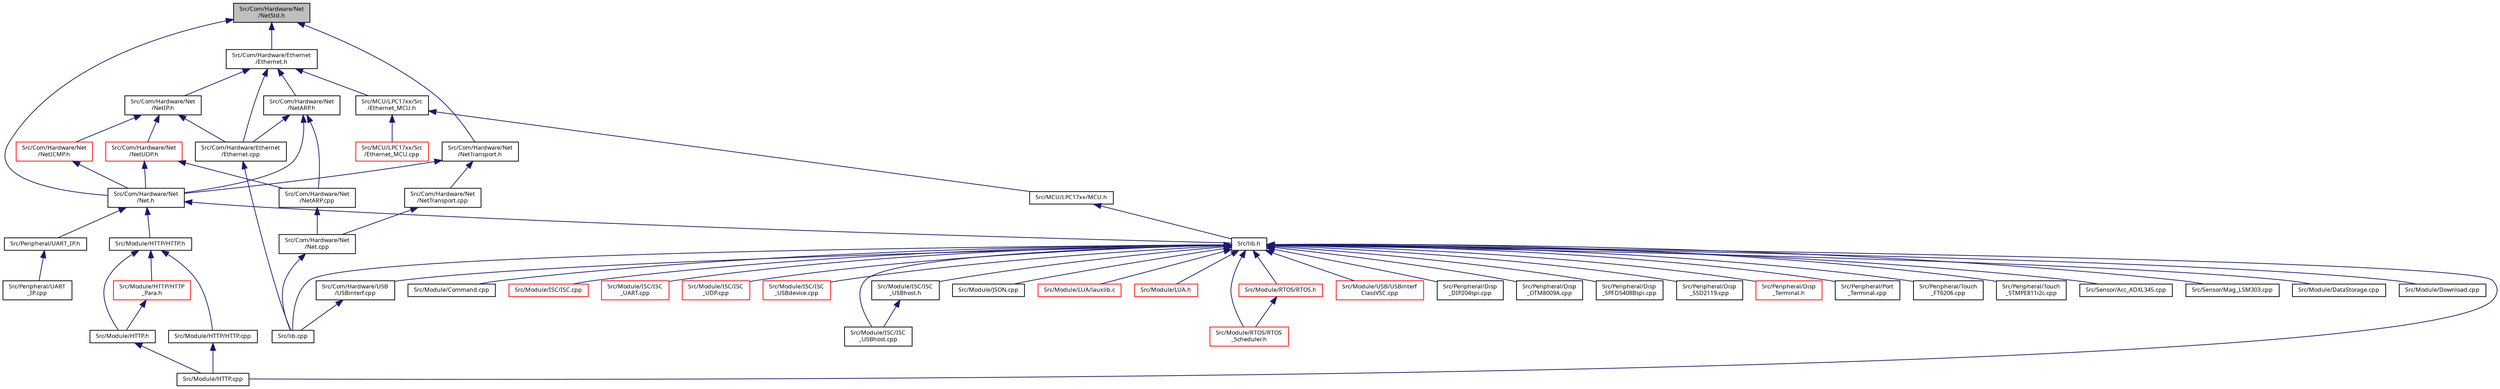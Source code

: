 digraph "Src/Com/Hardware/Net/NetStd.h"
{
  edge [fontname="Sans",fontsize="8",labelfontname="Sans",labelfontsize="8"];
  node [fontname="Sans",fontsize="8",shape=record];
  Node1 [label="Src/Com/Hardware/Net\l/NetStd.h",height=0.2,width=0.4,color="black", fillcolor="grey75", style="filled", fontcolor="black"];
  Node1 -> Node2 [dir="back",color="midnightblue",fontsize="8",style="solid",fontname="Sans"];
  Node2 [label="Src/Com/Hardware/Net\l/Net.h",height=0.2,width=0.4,color="black", fillcolor="white", style="filled",URL="$_net_8h.html"];
  Node2 -> Node3 [dir="back",color="midnightblue",fontsize="8",style="solid",fontname="Sans"];
  Node3 [label="Src/lib.h",height=0.2,width=0.4,color="black", fillcolor="white", style="filled",URL="$lib_8h.html",tooltip="Library main include file. "];
  Node3 -> Node4 [dir="back",color="midnightblue",fontsize="8",style="solid",fontname="Sans"];
  Node4 [label="Src/lib.cpp",height=0.2,width=0.4,color="black", fillcolor="white", style="filled",URL="$lib_8cpp.html",tooltip="Summary of complete library code. "];
  Node3 -> Node5 [dir="back",color="midnightblue",fontsize="8",style="solid",fontname="Sans"];
  Node5 [label="Src/Com/Hardware/USB\l/USBinterf.cpp",height=0.2,width=0.4,color="black", fillcolor="white", style="filled",URL="$_u_s_binterf_8cpp.html"];
  Node5 -> Node4 [dir="back",color="midnightblue",fontsize="8",style="solid",fontname="Sans"];
  Node3 -> Node6 [dir="back",color="midnightblue",fontsize="8",style="solid",fontname="Sans"];
  Node6 [label="Src/Module/Command.cpp",height=0.2,width=0.4,color="black", fillcolor="white", style="filled",URL="$_command_8cpp.html"];
  Node3 -> Node7 [dir="back",color="midnightblue",fontsize="8",style="solid",fontname="Sans"];
  Node7 [label="Src/Module/DataStorage.cpp",height=0.2,width=0.4,color="black", fillcolor="white", style="filled",URL="$_data_storage_8cpp_source.html"];
  Node3 -> Node8 [dir="back",color="midnightblue",fontsize="8",style="solid",fontname="Sans"];
  Node8 [label="Src/Module/Download.cpp",height=0.2,width=0.4,color="black", fillcolor="white", style="filled",URL="$_download_8cpp.html"];
  Node3 -> Node9 [dir="back",color="midnightblue",fontsize="8",style="solid",fontname="Sans"];
  Node9 [label="Src/Module/HTTP.cpp",height=0.2,width=0.4,color="black", fillcolor="white", style="filled",URL="$_h_t_t_p_8cpp.html"];
  Node3 -> Node10 [dir="back",color="midnightblue",fontsize="8",style="solid",fontname="Sans"];
  Node10 [label="Src/Module/ISC/ISC.cpp",height=0.2,width=0.4,color="red", fillcolor="white", style="filled",URL="$_i_s_c_2_i_s_c_8cpp_source.html"];
  Node3 -> Node11 [dir="back",color="midnightblue",fontsize="8",style="solid",fontname="Sans"];
  Node11 [label="Src/Module/ISC/ISC\l_UART.cpp",height=0.2,width=0.4,color="red", fillcolor="white", style="filled",URL="$_i_s_c___u_a_r_t_8cpp_source.html"];
  Node3 -> Node12 [dir="back",color="midnightblue",fontsize="8",style="solid",fontname="Sans"];
  Node12 [label="Src/Module/ISC/ISC\l_UDP.cpp",height=0.2,width=0.4,color="red", fillcolor="white", style="filled",URL="$_i_s_c___u_d_p_8cpp_source.html"];
  Node3 -> Node13 [dir="back",color="midnightblue",fontsize="8",style="solid",fontname="Sans"];
  Node13 [label="Src/Module/ISC/ISC\l_USBdevice.cpp",height=0.2,width=0.4,color="red", fillcolor="white", style="filled",URL="$_i_s_c___u_s_bdevice_8cpp_source.html"];
  Node3 -> Node14 [dir="back",color="midnightblue",fontsize="8",style="solid",fontname="Sans"];
  Node14 [label="Src/Module/ISC/ISC\l_USBhost.cpp",height=0.2,width=0.4,color="black", fillcolor="white", style="filled",URL="$_i_s_c___u_s_bhost_8cpp.html"];
  Node3 -> Node15 [dir="back",color="midnightblue",fontsize="8",style="solid",fontname="Sans"];
  Node15 [label="Src/Module/ISC/ISC\l_USBhost.h",height=0.2,width=0.4,color="black", fillcolor="white", style="filled",URL="$_i_s_c___u_s_bhost_8h_source.html"];
  Node15 -> Node14 [dir="back",color="midnightblue",fontsize="8",style="solid",fontname="Sans"];
  Node3 -> Node16 [dir="back",color="midnightblue",fontsize="8",style="solid",fontname="Sans"];
  Node16 [label="Src/Module/JSON.cpp",height=0.2,width=0.4,color="black", fillcolor="white", style="filled",URL="$_j_s_o_n_8cpp_source.html"];
  Node3 -> Node17 [dir="back",color="midnightblue",fontsize="8",style="solid",fontname="Sans"];
  Node17 [label="Src/Module/LUA/lauxlib.c",height=0.2,width=0.4,color="red", fillcolor="white", style="filled",URL="$lauxlib_8c_source.html"];
  Node3 -> Node18 [dir="back",color="midnightblue",fontsize="8",style="solid",fontname="Sans"];
  Node18 [label="Src/Module/LUA.h",height=0.2,width=0.4,color="red", fillcolor="white", style="filled",URL="$lua_8h_source.html"];
  Node3 -> Node19 [dir="back",color="midnightblue",fontsize="8",style="solid",fontname="Sans"];
  Node19 [label="Src/Module/RTOS/RTOS.h",height=0.2,width=0.4,color="red", fillcolor="white", style="filled",URL="$_r_t_o_s_2_r_t_o_s_8h.html"];
  Node19 -> Node20 [dir="back",color="midnightblue",fontsize="8",style="solid",fontname="Sans"];
  Node20 [label="Src/Module/RTOS/RTOS\l_Scheduler.h",height=0.2,width=0.4,color="red", fillcolor="white", style="filled",URL="$_r_t_o_s___scheduler_8h.html"];
  Node3 -> Node20 [dir="back",color="midnightblue",fontsize="8",style="solid",fontname="Sans"];
  Node3 -> Node21 [dir="back",color="midnightblue",fontsize="8",style="solid",fontname="Sans"];
  Node21 [label="Src/Module/USB/USBinterf\lClassVSC.cpp",height=0.2,width=0.4,color="red", fillcolor="white", style="filled",URL="$_u_s_binterf_class_v_s_c_8cpp.html"];
  Node3 -> Node22 [dir="back",color="midnightblue",fontsize="8",style="solid",fontname="Sans"];
  Node22 [label="Src/Peripheral/Disp\l_DIP204spi.cpp",height=0.2,width=0.4,color="black", fillcolor="white", style="filled",URL="$_disp___d_i_p204spi_8cpp.html"];
  Node3 -> Node23 [dir="back",color="midnightblue",fontsize="8",style="solid",fontname="Sans"];
  Node23 [label="Src/Peripheral/Disp\l_OTM8009A.cpp",height=0.2,width=0.4,color="black", fillcolor="white", style="filled",URL="$_disp___o_t_m8009_a_8cpp.html"];
  Node3 -> Node24 [dir="back",color="midnightblue",fontsize="8",style="solid",fontname="Sans"];
  Node24 [label="Src/Peripheral/Disp\l_SPFD5408Bspi.cpp",height=0.2,width=0.4,color="black", fillcolor="white", style="filled",URL="$_disp___s_p_f_d5408_bspi_8cpp.html"];
  Node3 -> Node25 [dir="back",color="midnightblue",fontsize="8",style="solid",fontname="Sans"];
  Node25 [label="Src/Peripheral/Disp\l_SSD2119.cpp",height=0.2,width=0.4,color="black", fillcolor="white", style="filled",URL="$_disp___s_s_d2119_8cpp.html"];
  Node3 -> Node26 [dir="back",color="midnightblue",fontsize="8",style="solid",fontname="Sans"];
  Node26 [label="Src/Peripheral/Disp\l_Terminal.h",height=0.2,width=0.4,color="red", fillcolor="white", style="filled",URL="$_disp___terminal_8h.html"];
  Node3 -> Node27 [dir="back",color="midnightblue",fontsize="8",style="solid",fontname="Sans"];
  Node27 [label="Src/Peripheral/Port\l_Terminal.cpp",height=0.2,width=0.4,color="black", fillcolor="white", style="filled",URL="$_port___terminal_8cpp.html"];
  Node3 -> Node28 [dir="back",color="midnightblue",fontsize="8",style="solid",fontname="Sans"];
  Node28 [label="Src/Peripheral/Touch\l_FT6206.cpp",height=0.2,width=0.4,color="black", fillcolor="white", style="filled",URL="$_touch___f_t6206_8cpp.html"];
  Node3 -> Node29 [dir="back",color="midnightblue",fontsize="8",style="solid",fontname="Sans"];
  Node29 [label="Src/Peripheral/Touch\l_STMPE811i2c.cpp",height=0.2,width=0.4,color="black", fillcolor="white", style="filled",URL="$_touch___s_t_m_p_e811i2c_8cpp.html"];
  Node3 -> Node30 [dir="back",color="midnightblue",fontsize="8",style="solid",fontname="Sans"];
  Node30 [label="Src/Sensor/Acc_ADXL345.cpp",height=0.2,width=0.4,color="black", fillcolor="white", style="filled",URL="$_acc___a_d_x_l345_8cpp.html"];
  Node3 -> Node31 [dir="back",color="midnightblue",fontsize="8",style="solid",fontname="Sans"];
  Node31 [label="Src/Sensor/Mag_LSM303.cpp",height=0.2,width=0.4,color="black", fillcolor="white", style="filled",URL="$_mag___l_s_m303_8cpp.html"];
  Node2 -> Node32 [dir="back",color="midnightblue",fontsize="8",style="solid",fontname="Sans"];
  Node32 [label="Src/Module/HTTP/HTTP.h",height=0.2,width=0.4,color="black", fillcolor="white", style="filled",URL="$_h_t_t_p_2_h_t_t_p_8h_source.html"];
  Node32 -> Node33 [dir="back",color="midnightblue",fontsize="8",style="solid",fontname="Sans"];
  Node33 [label="Src/Module/HTTP/HTTP.cpp",height=0.2,width=0.4,color="black", fillcolor="white", style="filled",URL="$_h_t_t_p_2_h_t_t_p_8cpp_source.html"];
  Node33 -> Node9 [dir="back",color="midnightblue",fontsize="8",style="solid",fontname="Sans"];
  Node32 -> Node34 [dir="back",color="midnightblue",fontsize="8",style="solid",fontname="Sans"];
  Node34 [label="Src/Module/HTTP/HTTP\l_Para.h",height=0.2,width=0.4,color="red", fillcolor="white", style="filled",URL="$_h_t_t_p___para_8h.html"];
  Node34 -> Node35 [dir="back",color="midnightblue",fontsize="8",style="solid",fontname="Sans"];
  Node35 [label="Src/Module/HTTP.h",height=0.2,width=0.4,color="black", fillcolor="white", style="filled",URL="$_h_t_t_p_8h.html"];
  Node35 -> Node9 [dir="back",color="midnightblue",fontsize="8",style="solid",fontname="Sans"];
  Node32 -> Node35 [dir="back",color="midnightblue",fontsize="8",style="solid",fontname="Sans"];
  Node2 -> Node36 [dir="back",color="midnightblue",fontsize="8",style="solid",fontname="Sans"];
  Node36 [label="Src/Peripheral/UART_IP.h",height=0.2,width=0.4,color="black", fillcolor="white", style="filled",URL="$_u_a_r_t___i_p_8h.html"];
  Node36 -> Node37 [dir="back",color="midnightblue",fontsize="8",style="solid",fontname="Sans"];
  Node37 [label="Src/Peripheral/UART\l_IP.cpp",height=0.2,width=0.4,color="black", fillcolor="white", style="filled",URL="$_u_a_r_t___i_p_8cpp.html"];
  Node1 -> Node38 [dir="back",color="midnightblue",fontsize="8",style="solid",fontname="Sans"];
  Node38 [label="Src/Com/Hardware/Net\l/NetTransport.h",height=0.2,width=0.4,color="black", fillcolor="white", style="filled",URL="$_net_transport_8h_source.html"];
  Node38 -> Node2 [dir="back",color="midnightblue",fontsize="8",style="solid",fontname="Sans"];
  Node38 -> Node39 [dir="back",color="midnightblue",fontsize="8",style="solid",fontname="Sans"];
  Node39 [label="Src/Com/Hardware/Net\l/NetTransport.cpp",height=0.2,width=0.4,color="black", fillcolor="white", style="filled",URL="$_net_transport_8cpp_source.html"];
  Node39 -> Node40 [dir="back",color="midnightblue",fontsize="8",style="solid",fontname="Sans"];
  Node40 [label="Src/Com/Hardware/Net\l/Net.cpp",height=0.2,width=0.4,color="black", fillcolor="white", style="filled",URL="$_net_8cpp.html"];
  Node40 -> Node4 [dir="back",color="midnightblue",fontsize="8",style="solid",fontname="Sans"];
  Node1 -> Node41 [dir="back",color="midnightblue",fontsize="8",style="solid",fontname="Sans"];
  Node41 [label="Src/Com/Hardware/Ethernet\l/Ethernet.h",height=0.2,width=0.4,color="black", fillcolor="white", style="filled",URL="$_ethernet_8h_source.html"];
  Node41 -> Node42 [dir="back",color="midnightblue",fontsize="8",style="solid",fontname="Sans"];
  Node42 [label="Src/Com/Hardware/Net\l/NetARP.h",height=0.2,width=0.4,color="black", fillcolor="white", style="filled",URL="$_net_a_r_p_8h_source.html"];
  Node42 -> Node2 [dir="back",color="midnightblue",fontsize="8",style="solid",fontname="Sans"];
  Node42 -> Node43 [dir="back",color="midnightblue",fontsize="8",style="solid",fontname="Sans"];
  Node43 [label="Src/Com/Hardware/Ethernet\l/Ethernet.cpp",height=0.2,width=0.4,color="black", fillcolor="white", style="filled",URL="$_ethernet_8cpp_source.html"];
  Node43 -> Node4 [dir="back",color="midnightblue",fontsize="8",style="solid",fontname="Sans"];
  Node42 -> Node44 [dir="back",color="midnightblue",fontsize="8",style="solid",fontname="Sans"];
  Node44 [label="Src/Com/Hardware/Net\l/NetARP.cpp",height=0.2,width=0.4,color="black", fillcolor="white", style="filled",URL="$_net_a_r_p_8cpp_source.html"];
  Node44 -> Node40 [dir="back",color="midnightblue",fontsize="8",style="solid",fontname="Sans"];
  Node41 -> Node45 [dir="back",color="midnightblue",fontsize="8",style="solid",fontname="Sans"];
  Node45 [label="Src/Com/Hardware/Net\l/NetIP.h",height=0.2,width=0.4,color="black", fillcolor="white", style="filled",URL="$_net_i_p_8h_source.html"];
  Node45 -> Node46 [dir="back",color="midnightblue",fontsize="8",style="solid",fontname="Sans"];
  Node46 [label="Src/Com/Hardware/Net\l/NetUDP.h",height=0.2,width=0.4,color="red", fillcolor="white", style="filled",URL="$_net_u_d_p_8h_source.html"];
  Node46 -> Node2 [dir="back",color="midnightblue",fontsize="8",style="solid",fontname="Sans"];
  Node46 -> Node44 [dir="back",color="midnightblue",fontsize="8",style="solid",fontname="Sans"];
  Node45 -> Node47 [dir="back",color="midnightblue",fontsize="8",style="solid",fontname="Sans"];
  Node47 [label="Src/Com/Hardware/Net\l/NetICMP.h",height=0.2,width=0.4,color="red", fillcolor="white", style="filled",URL="$_net_i_c_m_p_8h_source.html"];
  Node47 -> Node2 [dir="back",color="midnightblue",fontsize="8",style="solid",fontname="Sans"];
  Node45 -> Node43 [dir="back",color="midnightblue",fontsize="8",style="solid",fontname="Sans"];
  Node41 -> Node43 [dir="back",color="midnightblue",fontsize="8",style="solid",fontname="Sans"];
  Node41 -> Node48 [dir="back",color="midnightblue",fontsize="8",style="solid",fontname="Sans"];
  Node48 [label="Src/MCU/LPC17xx/Src\l/Ethernet_MCU.h",height=0.2,width=0.4,color="black", fillcolor="white", style="filled",URL="$_ethernet___m_c_u_8h_source.html"];
  Node48 -> Node49 [dir="back",color="midnightblue",fontsize="8",style="solid",fontname="Sans"];
  Node49 [label="Src/MCU/LPC17xx/Src\l/Ethernet_MCU.cpp",height=0.2,width=0.4,color="red", fillcolor="white", style="filled",URL="$_ethernet___m_c_u_8cpp_source.html"];
  Node48 -> Node50 [dir="back",color="midnightblue",fontsize="8",style="solid",fontname="Sans"];
  Node50 [label="Src/MCU/LPC17xx/MCU.h",height=0.2,width=0.4,color="black", fillcolor="white", style="filled",URL="$_m_c_u_8h_source.html"];
  Node50 -> Node3 [dir="back",color="midnightblue",fontsize="8",style="solid",fontname="Sans"];
}
